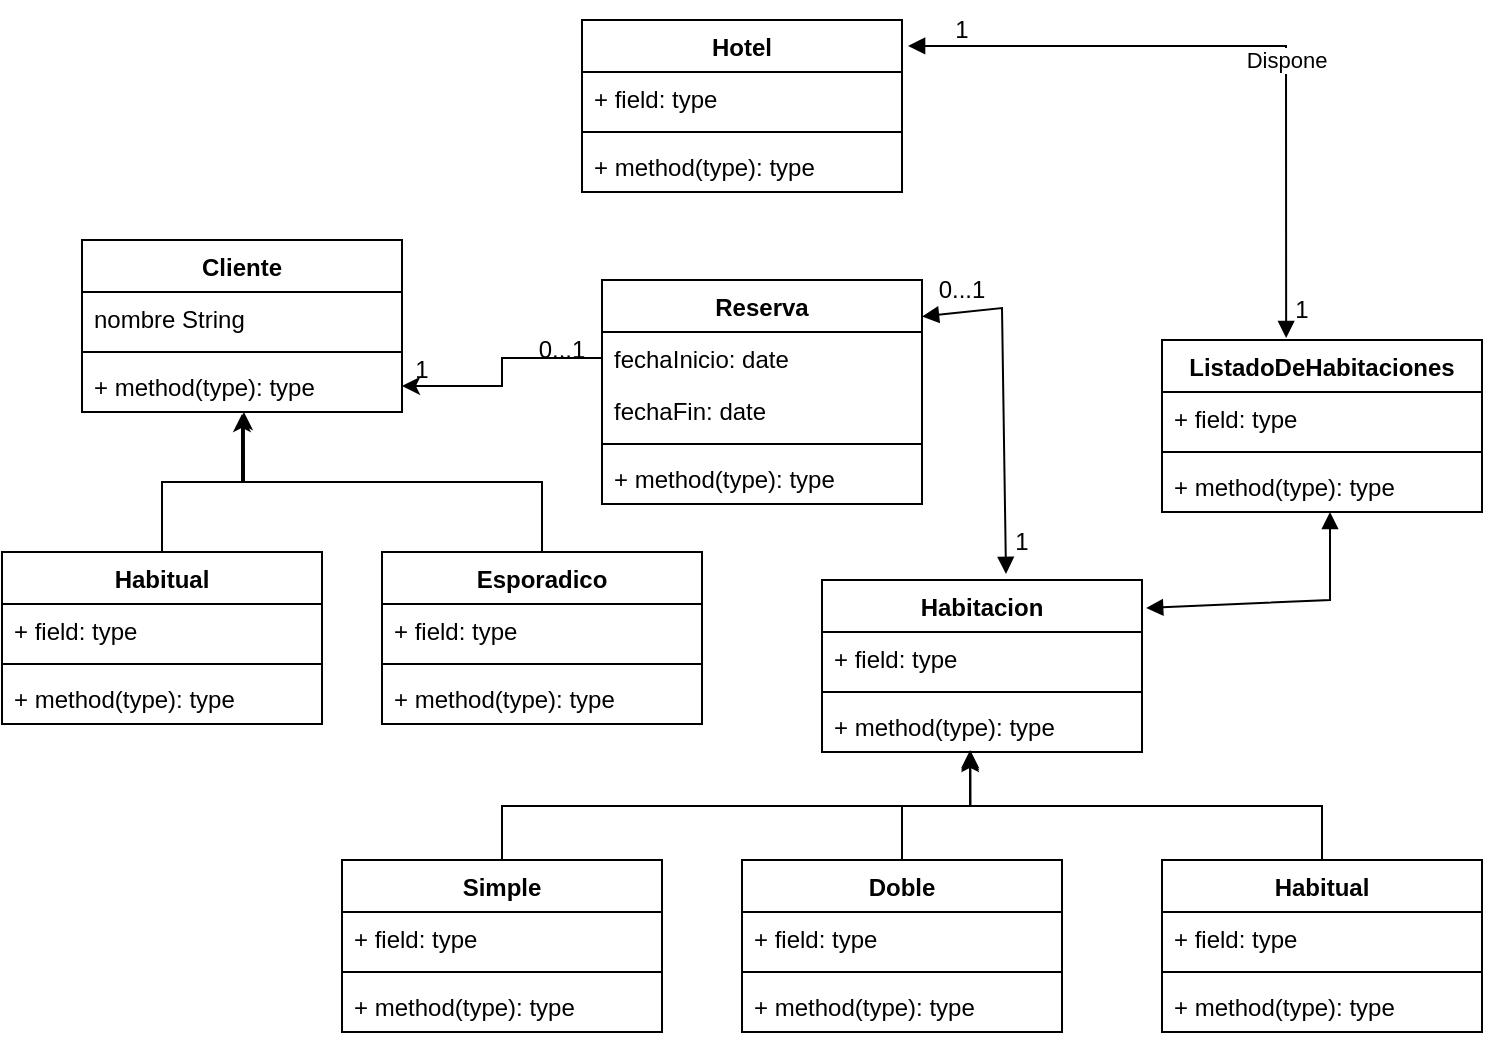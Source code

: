 <mxfile version="21.3.6" type="device">
  <diagram name="Página-1" id="PXZ9EOBNpyIj4M5g90pQ">
    <mxGraphModel dx="880" dy="494" grid="1" gridSize="10" guides="1" tooltips="1" connect="1" arrows="1" fold="1" page="1" pageScale="1" pageWidth="827" pageHeight="1169" math="0" shadow="0">
      <root>
        <mxCell id="0" />
        <mxCell id="1" parent="0" />
        <mxCell id="3iFlQfCLMcWHhTIdTcj2-1" value="Reserva&lt;br&gt;" style="swimlane;fontStyle=1;align=center;verticalAlign=top;childLayout=stackLayout;horizontal=1;startSize=26;horizontalStack=0;resizeParent=1;resizeParentMax=0;resizeLast=0;collapsible=1;marginBottom=0;whiteSpace=wrap;html=1;" vertex="1" parent="1">
          <mxGeometry x="320" y="160" width="160" height="112" as="geometry" />
        </mxCell>
        <mxCell id="3iFlQfCLMcWHhTIdTcj2-2" value="fechaInicio: date" style="text;strokeColor=none;fillColor=none;align=left;verticalAlign=top;spacingLeft=4;spacingRight=4;overflow=hidden;rotatable=0;points=[[0,0.5],[1,0.5]];portConstraint=eastwest;whiteSpace=wrap;html=1;" vertex="1" parent="3iFlQfCLMcWHhTIdTcj2-1">
          <mxGeometry y="26" width="160" height="26" as="geometry" />
        </mxCell>
        <mxCell id="3iFlQfCLMcWHhTIdTcj2-72" value="fechaFin: date" style="text;strokeColor=none;fillColor=none;align=left;verticalAlign=top;spacingLeft=4;spacingRight=4;overflow=hidden;rotatable=0;points=[[0,0.5],[1,0.5]];portConstraint=eastwest;whiteSpace=wrap;html=1;" vertex="1" parent="3iFlQfCLMcWHhTIdTcj2-1">
          <mxGeometry y="52" width="160" height="26" as="geometry" />
        </mxCell>
        <mxCell id="3iFlQfCLMcWHhTIdTcj2-3" value="" style="line;strokeWidth=1;fillColor=none;align=left;verticalAlign=middle;spacingTop=-1;spacingLeft=3;spacingRight=3;rotatable=0;labelPosition=right;points=[];portConstraint=eastwest;strokeColor=inherit;" vertex="1" parent="3iFlQfCLMcWHhTIdTcj2-1">
          <mxGeometry y="78" width="160" height="8" as="geometry" />
        </mxCell>
        <mxCell id="3iFlQfCLMcWHhTIdTcj2-4" value="+ method(type): type" style="text;strokeColor=none;fillColor=none;align=left;verticalAlign=top;spacingLeft=4;spacingRight=4;overflow=hidden;rotatable=0;points=[[0,0.5],[1,0.5]];portConstraint=eastwest;whiteSpace=wrap;html=1;" vertex="1" parent="3iFlQfCLMcWHhTIdTcj2-1">
          <mxGeometry y="86" width="160" height="26" as="geometry" />
        </mxCell>
        <mxCell id="3iFlQfCLMcWHhTIdTcj2-5" value="Habitacion" style="swimlane;fontStyle=1;align=center;verticalAlign=top;childLayout=stackLayout;horizontal=1;startSize=26;horizontalStack=0;resizeParent=1;resizeParentMax=0;resizeLast=0;collapsible=1;marginBottom=0;whiteSpace=wrap;html=1;" vertex="1" parent="1">
          <mxGeometry x="430" y="310" width="160" height="86" as="geometry" />
        </mxCell>
        <mxCell id="3iFlQfCLMcWHhTIdTcj2-6" value="+ field: type" style="text;strokeColor=none;fillColor=none;align=left;verticalAlign=top;spacingLeft=4;spacingRight=4;overflow=hidden;rotatable=0;points=[[0,0.5],[1,0.5]];portConstraint=eastwest;whiteSpace=wrap;html=1;" vertex="1" parent="3iFlQfCLMcWHhTIdTcj2-5">
          <mxGeometry y="26" width="160" height="26" as="geometry" />
        </mxCell>
        <mxCell id="3iFlQfCLMcWHhTIdTcj2-7" value="" style="line;strokeWidth=1;fillColor=none;align=left;verticalAlign=middle;spacingTop=-1;spacingLeft=3;spacingRight=3;rotatable=0;labelPosition=right;points=[];portConstraint=eastwest;strokeColor=inherit;" vertex="1" parent="3iFlQfCLMcWHhTIdTcj2-5">
          <mxGeometry y="52" width="160" height="8" as="geometry" />
        </mxCell>
        <mxCell id="3iFlQfCLMcWHhTIdTcj2-8" value="+ method(type): type" style="text;strokeColor=none;fillColor=none;align=left;verticalAlign=top;spacingLeft=4;spacingRight=4;overflow=hidden;rotatable=0;points=[[0,0.5],[1,0.5]];portConstraint=eastwest;whiteSpace=wrap;html=1;" vertex="1" parent="3iFlQfCLMcWHhTIdTcj2-5">
          <mxGeometry y="60" width="160" height="26" as="geometry" />
        </mxCell>
        <mxCell id="3iFlQfCLMcWHhTIdTcj2-51" style="edgeStyle=orthogonalEdgeStyle;rounded=0;orthogonalLoop=1;jettySize=auto;html=1;entryX=0.506;entryY=1;entryDx=0;entryDy=0;entryPerimeter=0;" edge="1" parent="1" source="3iFlQfCLMcWHhTIdTcj2-9" target="3iFlQfCLMcWHhTIdTcj2-32">
          <mxGeometry relative="1" as="geometry" />
        </mxCell>
        <mxCell id="3iFlQfCLMcWHhTIdTcj2-9" value="Esporadico" style="swimlane;fontStyle=1;align=center;verticalAlign=top;childLayout=stackLayout;horizontal=1;startSize=26;horizontalStack=0;resizeParent=1;resizeParentMax=0;resizeLast=0;collapsible=1;marginBottom=0;whiteSpace=wrap;html=1;" vertex="1" parent="1">
          <mxGeometry x="210" y="296" width="160" height="86" as="geometry" />
        </mxCell>
        <mxCell id="3iFlQfCLMcWHhTIdTcj2-10" value="+ field: type" style="text;strokeColor=none;fillColor=none;align=left;verticalAlign=top;spacingLeft=4;spacingRight=4;overflow=hidden;rotatable=0;points=[[0,0.5],[1,0.5]];portConstraint=eastwest;whiteSpace=wrap;html=1;" vertex="1" parent="3iFlQfCLMcWHhTIdTcj2-9">
          <mxGeometry y="26" width="160" height="26" as="geometry" />
        </mxCell>
        <mxCell id="3iFlQfCLMcWHhTIdTcj2-11" value="" style="line;strokeWidth=1;fillColor=none;align=left;verticalAlign=middle;spacingTop=-1;spacingLeft=3;spacingRight=3;rotatable=0;labelPosition=right;points=[];portConstraint=eastwest;strokeColor=inherit;" vertex="1" parent="3iFlQfCLMcWHhTIdTcj2-9">
          <mxGeometry y="52" width="160" height="8" as="geometry" />
        </mxCell>
        <mxCell id="3iFlQfCLMcWHhTIdTcj2-12" value="+ method(type): type" style="text;strokeColor=none;fillColor=none;align=left;verticalAlign=top;spacingLeft=4;spacingRight=4;overflow=hidden;rotatable=0;points=[[0,0.5],[1,0.5]];portConstraint=eastwest;whiteSpace=wrap;html=1;" vertex="1" parent="3iFlQfCLMcWHhTIdTcj2-9">
          <mxGeometry y="60" width="160" height="26" as="geometry" />
        </mxCell>
        <mxCell id="3iFlQfCLMcWHhTIdTcj2-46" style="edgeStyle=orthogonalEdgeStyle;rounded=0;orthogonalLoop=1;jettySize=auto;html=1;entryX=0.463;entryY=1.038;entryDx=0;entryDy=0;entryPerimeter=0;" edge="1" parent="1" source="3iFlQfCLMcWHhTIdTcj2-13" target="3iFlQfCLMcWHhTIdTcj2-8">
          <mxGeometry relative="1" as="geometry" />
        </mxCell>
        <mxCell id="3iFlQfCLMcWHhTIdTcj2-13" value="Simple" style="swimlane;fontStyle=1;align=center;verticalAlign=top;childLayout=stackLayout;horizontal=1;startSize=26;horizontalStack=0;resizeParent=1;resizeParentMax=0;resizeLast=0;collapsible=1;marginBottom=0;whiteSpace=wrap;html=1;" vertex="1" parent="1">
          <mxGeometry x="190" y="450" width="160" height="86" as="geometry" />
        </mxCell>
        <mxCell id="3iFlQfCLMcWHhTIdTcj2-14" value="+ field: type" style="text;strokeColor=none;fillColor=none;align=left;verticalAlign=top;spacingLeft=4;spacingRight=4;overflow=hidden;rotatable=0;points=[[0,0.5],[1,0.5]];portConstraint=eastwest;whiteSpace=wrap;html=1;" vertex="1" parent="3iFlQfCLMcWHhTIdTcj2-13">
          <mxGeometry y="26" width="160" height="26" as="geometry" />
        </mxCell>
        <mxCell id="3iFlQfCLMcWHhTIdTcj2-15" value="" style="line;strokeWidth=1;fillColor=none;align=left;verticalAlign=middle;spacingTop=-1;spacingLeft=3;spacingRight=3;rotatable=0;labelPosition=right;points=[];portConstraint=eastwest;strokeColor=inherit;" vertex="1" parent="3iFlQfCLMcWHhTIdTcj2-13">
          <mxGeometry y="52" width="160" height="8" as="geometry" />
        </mxCell>
        <mxCell id="3iFlQfCLMcWHhTIdTcj2-16" value="+ method(type): type" style="text;strokeColor=none;fillColor=none;align=left;verticalAlign=top;spacingLeft=4;spacingRight=4;overflow=hidden;rotatable=0;points=[[0,0.5],[1,0.5]];portConstraint=eastwest;whiteSpace=wrap;html=1;" vertex="1" parent="3iFlQfCLMcWHhTIdTcj2-13">
          <mxGeometry y="60" width="160" height="26" as="geometry" />
        </mxCell>
        <mxCell id="3iFlQfCLMcWHhTIdTcj2-47" style="edgeStyle=orthogonalEdgeStyle;rounded=0;orthogonalLoop=1;jettySize=auto;html=1;entryX=0.463;entryY=0.962;entryDx=0;entryDy=0;entryPerimeter=0;" edge="1" parent="1" source="3iFlQfCLMcWHhTIdTcj2-17" target="3iFlQfCLMcWHhTIdTcj2-8">
          <mxGeometry relative="1" as="geometry" />
        </mxCell>
        <mxCell id="3iFlQfCLMcWHhTIdTcj2-17" value="Doble" style="swimlane;fontStyle=1;align=center;verticalAlign=top;childLayout=stackLayout;horizontal=1;startSize=26;horizontalStack=0;resizeParent=1;resizeParentMax=0;resizeLast=0;collapsible=1;marginBottom=0;whiteSpace=wrap;html=1;" vertex="1" parent="1">
          <mxGeometry x="390" y="450" width="160" height="86" as="geometry" />
        </mxCell>
        <mxCell id="3iFlQfCLMcWHhTIdTcj2-18" value="+ field: type" style="text;strokeColor=none;fillColor=none;align=left;verticalAlign=top;spacingLeft=4;spacingRight=4;overflow=hidden;rotatable=0;points=[[0,0.5],[1,0.5]];portConstraint=eastwest;whiteSpace=wrap;html=1;" vertex="1" parent="3iFlQfCLMcWHhTIdTcj2-17">
          <mxGeometry y="26" width="160" height="26" as="geometry" />
        </mxCell>
        <mxCell id="3iFlQfCLMcWHhTIdTcj2-19" value="" style="line;strokeWidth=1;fillColor=none;align=left;verticalAlign=middle;spacingTop=-1;spacingLeft=3;spacingRight=3;rotatable=0;labelPosition=right;points=[];portConstraint=eastwest;strokeColor=inherit;" vertex="1" parent="3iFlQfCLMcWHhTIdTcj2-17">
          <mxGeometry y="52" width="160" height="8" as="geometry" />
        </mxCell>
        <mxCell id="3iFlQfCLMcWHhTIdTcj2-20" value="+ method(type): type" style="text;strokeColor=none;fillColor=none;align=left;verticalAlign=top;spacingLeft=4;spacingRight=4;overflow=hidden;rotatable=0;points=[[0,0.5],[1,0.5]];portConstraint=eastwest;whiteSpace=wrap;html=1;" vertex="1" parent="3iFlQfCLMcWHhTIdTcj2-17">
          <mxGeometry y="60" width="160" height="26" as="geometry" />
        </mxCell>
        <mxCell id="3iFlQfCLMcWHhTIdTcj2-21" value="Hotel&lt;br&gt;&lt;br&gt;" style="swimlane;fontStyle=1;align=center;verticalAlign=top;childLayout=stackLayout;horizontal=1;startSize=26;horizontalStack=0;resizeParent=1;resizeParentMax=0;resizeLast=0;collapsible=1;marginBottom=0;whiteSpace=wrap;html=1;" vertex="1" parent="1">
          <mxGeometry x="310" y="30" width="160" height="86" as="geometry" />
        </mxCell>
        <mxCell id="3iFlQfCLMcWHhTIdTcj2-22" value="+ field: type" style="text;strokeColor=none;fillColor=none;align=left;verticalAlign=top;spacingLeft=4;spacingRight=4;overflow=hidden;rotatable=0;points=[[0,0.5],[1,0.5]];portConstraint=eastwest;whiteSpace=wrap;html=1;" vertex="1" parent="3iFlQfCLMcWHhTIdTcj2-21">
          <mxGeometry y="26" width="160" height="26" as="geometry" />
        </mxCell>
        <mxCell id="3iFlQfCLMcWHhTIdTcj2-23" value="" style="line;strokeWidth=1;fillColor=none;align=left;verticalAlign=middle;spacingTop=-1;spacingLeft=3;spacingRight=3;rotatable=0;labelPosition=right;points=[];portConstraint=eastwest;strokeColor=inherit;" vertex="1" parent="3iFlQfCLMcWHhTIdTcj2-21">
          <mxGeometry y="52" width="160" height="8" as="geometry" />
        </mxCell>
        <mxCell id="3iFlQfCLMcWHhTIdTcj2-24" value="+ method(type): type" style="text;strokeColor=none;fillColor=none;align=left;verticalAlign=top;spacingLeft=4;spacingRight=4;overflow=hidden;rotatable=0;points=[[0,0.5],[1,0.5]];portConstraint=eastwest;whiteSpace=wrap;html=1;" vertex="1" parent="3iFlQfCLMcWHhTIdTcj2-21">
          <mxGeometry y="60" width="160" height="26" as="geometry" />
        </mxCell>
        <mxCell id="3iFlQfCLMcWHhTIdTcj2-29" value="Cliente" style="swimlane;fontStyle=1;align=center;verticalAlign=top;childLayout=stackLayout;horizontal=1;startSize=26;horizontalStack=0;resizeParent=1;resizeParentMax=0;resizeLast=0;collapsible=1;marginBottom=0;whiteSpace=wrap;html=1;" vertex="1" parent="1">
          <mxGeometry x="60" y="140" width="160" height="86" as="geometry" />
        </mxCell>
        <mxCell id="3iFlQfCLMcWHhTIdTcj2-30" value="nombre String" style="text;strokeColor=none;fillColor=none;align=left;verticalAlign=top;spacingLeft=4;spacingRight=4;overflow=hidden;rotatable=0;points=[[0,0.5],[1,0.5]];portConstraint=eastwest;whiteSpace=wrap;html=1;" vertex="1" parent="3iFlQfCLMcWHhTIdTcj2-29">
          <mxGeometry y="26" width="160" height="26" as="geometry" />
        </mxCell>
        <mxCell id="3iFlQfCLMcWHhTIdTcj2-31" value="" style="line;strokeWidth=1;fillColor=none;align=left;verticalAlign=middle;spacingTop=-1;spacingLeft=3;spacingRight=3;rotatable=0;labelPosition=right;points=[];portConstraint=eastwest;strokeColor=inherit;" vertex="1" parent="3iFlQfCLMcWHhTIdTcj2-29">
          <mxGeometry y="52" width="160" height="8" as="geometry" />
        </mxCell>
        <mxCell id="3iFlQfCLMcWHhTIdTcj2-32" value="+ method(type): type" style="text;strokeColor=none;fillColor=none;align=left;verticalAlign=top;spacingLeft=4;spacingRight=4;overflow=hidden;rotatable=0;points=[[0,0.5],[1,0.5]];portConstraint=eastwest;whiteSpace=wrap;html=1;" vertex="1" parent="3iFlQfCLMcWHhTIdTcj2-29">
          <mxGeometry y="60" width="160" height="26" as="geometry" />
        </mxCell>
        <mxCell id="3iFlQfCLMcWHhTIdTcj2-33" value="ListadoDeHabitaciones" style="swimlane;fontStyle=1;align=center;verticalAlign=top;childLayout=stackLayout;horizontal=1;startSize=26;horizontalStack=0;resizeParent=1;resizeParentMax=0;resizeLast=0;collapsible=1;marginBottom=0;whiteSpace=wrap;html=1;" vertex="1" parent="1">
          <mxGeometry x="600" y="190" width="160" height="86" as="geometry" />
        </mxCell>
        <mxCell id="3iFlQfCLMcWHhTIdTcj2-34" value="+ field: type" style="text;strokeColor=none;fillColor=none;align=left;verticalAlign=top;spacingLeft=4;spacingRight=4;overflow=hidden;rotatable=0;points=[[0,0.5],[1,0.5]];portConstraint=eastwest;whiteSpace=wrap;html=1;" vertex="1" parent="3iFlQfCLMcWHhTIdTcj2-33">
          <mxGeometry y="26" width="160" height="26" as="geometry" />
        </mxCell>
        <mxCell id="3iFlQfCLMcWHhTIdTcj2-35" value="" style="line;strokeWidth=1;fillColor=none;align=left;verticalAlign=middle;spacingTop=-1;spacingLeft=3;spacingRight=3;rotatable=0;labelPosition=right;points=[];portConstraint=eastwest;strokeColor=inherit;" vertex="1" parent="3iFlQfCLMcWHhTIdTcj2-33">
          <mxGeometry y="52" width="160" height="8" as="geometry" />
        </mxCell>
        <mxCell id="3iFlQfCLMcWHhTIdTcj2-36" value="+ method(type): type" style="text;strokeColor=none;fillColor=none;align=left;verticalAlign=top;spacingLeft=4;spacingRight=4;overflow=hidden;rotatable=0;points=[[0,0.5],[1,0.5]];portConstraint=eastwest;whiteSpace=wrap;html=1;" vertex="1" parent="3iFlQfCLMcWHhTIdTcj2-33">
          <mxGeometry y="60" width="160" height="26" as="geometry" />
        </mxCell>
        <mxCell id="3iFlQfCLMcWHhTIdTcj2-48" style="edgeStyle=orthogonalEdgeStyle;rounded=0;orthogonalLoop=1;jettySize=auto;html=1;entryX=0.463;entryY=1;entryDx=0;entryDy=0;entryPerimeter=0;" edge="1" parent="1" source="3iFlQfCLMcWHhTIdTcj2-37" target="3iFlQfCLMcWHhTIdTcj2-8">
          <mxGeometry relative="1" as="geometry" />
        </mxCell>
        <mxCell id="3iFlQfCLMcWHhTIdTcj2-37" value="Habitual" style="swimlane;fontStyle=1;align=center;verticalAlign=top;childLayout=stackLayout;horizontal=1;startSize=26;horizontalStack=0;resizeParent=1;resizeParentMax=0;resizeLast=0;collapsible=1;marginBottom=0;whiteSpace=wrap;html=1;" vertex="1" parent="1">
          <mxGeometry x="600" y="450" width="160" height="86" as="geometry" />
        </mxCell>
        <mxCell id="3iFlQfCLMcWHhTIdTcj2-38" value="+ field: type" style="text;strokeColor=none;fillColor=none;align=left;verticalAlign=top;spacingLeft=4;spacingRight=4;overflow=hidden;rotatable=0;points=[[0,0.5],[1,0.5]];portConstraint=eastwest;whiteSpace=wrap;html=1;" vertex="1" parent="3iFlQfCLMcWHhTIdTcj2-37">
          <mxGeometry y="26" width="160" height="26" as="geometry" />
        </mxCell>
        <mxCell id="3iFlQfCLMcWHhTIdTcj2-39" value="" style="line;strokeWidth=1;fillColor=none;align=left;verticalAlign=middle;spacingTop=-1;spacingLeft=3;spacingRight=3;rotatable=0;labelPosition=right;points=[];portConstraint=eastwest;strokeColor=inherit;" vertex="1" parent="3iFlQfCLMcWHhTIdTcj2-37">
          <mxGeometry y="52" width="160" height="8" as="geometry" />
        </mxCell>
        <mxCell id="3iFlQfCLMcWHhTIdTcj2-40" value="+ method(type): type" style="text;strokeColor=none;fillColor=none;align=left;verticalAlign=top;spacingLeft=4;spacingRight=4;overflow=hidden;rotatable=0;points=[[0,0.5],[1,0.5]];portConstraint=eastwest;whiteSpace=wrap;html=1;" vertex="1" parent="3iFlQfCLMcWHhTIdTcj2-37">
          <mxGeometry y="60" width="160" height="26" as="geometry" />
        </mxCell>
        <mxCell id="3iFlQfCLMcWHhTIdTcj2-50" style="edgeStyle=orthogonalEdgeStyle;rounded=0;orthogonalLoop=1;jettySize=auto;html=1;entryX=0.5;entryY=1.038;entryDx=0;entryDy=0;entryPerimeter=0;" edge="1" parent="1" source="3iFlQfCLMcWHhTIdTcj2-41" target="3iFlQfCLMcWHhTIdTcj2-32">
          <mxGeometry relative="1" as="geometry">
            <mxPoint x="180" y="260" as="targetPoint" />
          </mxGeometry>
        </mxCell>
        <mxCell id="3iFlQfCLMcWHhTIdTcj2-41" value="Habitual" style="swimlane;fontStyle=1;align=center;verticalAlign=top;childLayout=stackLayout;horizontal=1;startSize=26;horizontalStack=0;resizeParent=1;resizeParentMax=0;resizeLast=0;collapsible=1;marginBottom=0;whiteSpace=wrap;html=1;" vertex="1" parent="1">
          <mxGeometry x="20" y="296" width="160" height="86" as="geometry" />
        </mxCell>
        <mxCell id="3iFlQfCLMcWHhTIdTcj2-42" value="+ field: type" style="text;strokeColor=none;fillColor=none;align=left;verticalAlign=top;spacingLeft=4;spacingRight=4;overflow=hidden;rotatable=0;points=[[0,0.5],[1,0.5]];portConstraint=eastwest;whiteSpace=wrap;html=1;" vertex="1" parent="3iFlQfCLMcWHhTIdTcj2-41">
          <mxGeometry y="26" width="160" height="26" as="geometry" />
        </mxCell>
        <mxCell id="3iFlQfCLMcWHhTIdTcj2-43" value="" style="line;strokeWidth=1;fillColor=none;align=left;verticalAlign=middle;spacingTop=-1;spacingLeft=3;spacingRight=3;rotatable=0;labelPosition=right;points=[];portConstraint=eastwest;strokeColor=inherit;" vertex="1" parent="3iFlQfCLMcWHhTIdTcj2-41">
          <mxGeometry y="52" width="160" height="8" as="geometry" />
        </mxCell>
        <mxCell id="3iFlQfCLMcWHhTIdTcj2-44" value="+ method(type): type" style="text;strokeColor=none;fillColor=none;align=left;verticalAlign=top;spacingLeft=4;spacingRight=4;overflow=hidden;rotatable=0;points=[[0,0.5],[1,0.5]];portConstraint=eastwest;whiteSpace=wrap;html=1;" vertex="1" parent="3iFlQfCLMcWHhTIdTcj2-41">
          <mxGeometry y="60" width="160" height="26" as="geometry" />
        </mxCell>
        <mxCell id="3iFlQfCLMcWHhTIdTcj2-56" value="" style="edgeStyle=orthogonalEdgeStyle;rounded=0;orthogonalLoop=1;jettySize=auto;html=1;" edge="1" parent="1" source="3iFlQfCLMcWHhTIdTcj2-2" target="3iFlQfCLMcWHhTIdTcj2-32">
          <mxGeometry relative="1" as="geometry" />
        </mxCell>
        <mxCell id="3iFlQfCLMcWHhTIdTcj2-57" value="Dispone" style="endArrow=block;startArrow=block;endFill=1;startFill=1;html=1;rounded=0;entryX=0.388;entryY=-0.012;entryDx=0;entryDy=0;entryPerimeter=0;exitX=1.019;exitY=0.151;exitDx=0;exitDy=0;exitPerimeter=0;" edge="1" parent="1" source="3iFlQfCLMcWHhTIdTcj2-21" target="3iFlQfCLMcWHhTIdTcj2-33">
          <mxGeometry x="0.17" width="160" relative="1" as="geometry">
            <mxPoint x="520" y="90" as="sourcePoint" />
            <mxPoint x="680" y="90" as="targetPoint" />
            <Array as="points">
              <mxPoint x="662" y="43" />
            </Array>
            <mxPoint as="offset" />
          </mxGeometry>
        </mxCell>
        <mxCell id="3iFlQfCLMcWHhTIdTcj2-62" value="" style="endArrow=block;startArrow=block;endFill=1;startFill=1;html=1;rounded=0;entryX=0.525;entryY=1;entryDx=0;entryDy=0;entryPerimeter=0;exitX=1.013;exitY=0.163;exitDx=0;exitDy=0;exitPerimeter=0;" edge="1" parent="1" source="3iFlQfCLMcWHhTIdTcj2-5" target="3iFlQfCLMcWHhTIdTcj2-36">
          <mxGeometry width="160" relative="1" as="geometry">
            <mxPoint x="590" y="352.5" as="sourcePoint" />
            <mxPoint x="750" y="352.5" as="targetPoint" />
            <Array as="points">
              <mxPoint x="684" y="320" />
            </Array>
          </mxGeometry>
        </mxCell>
        <mxCell id="3iFlQfCLMcWHhTIdTcj2-63" value="" style="endArrow=block;startArrow=block;endFill=1;startFill=1;html=1;rounded=0;entryX=1;entryY=0.163;entryDx=0;entryDy=0;entryPerimeter=0;exitX=0.575;exitY=-0.035;exitDx=0;exitDy=0;exitPerimeter=0;" edge="1" parent="1" source="3iFlQfCLMcWHhTIdTcj2-5" target="3iFlQfCLMcWHhTIdTcj2-1">
          <mxGeometry width="160" relative="1" as="geometry">
            <mxPoint x="440" y="276" as="sourcePoint" />
            <mxPoint x="600" y="276" as="targetPoint" />
            <Array as="points">
              <mxPoint x="520" y="174" />
            </Array>
          </mxGeometry>
        </mxCell>
        <mxCell id="3iFlQfCLMcWHhTIdTcj2-64" value="1" style="text;html=1;strokeColor=none;fillColor=none;align=center;verticalAlign=middle;whiteSpace=wrap;rounded=0;" vertex="1" parent="1">
          <mxGeometry x="200" y="190" width="60" height="30" as="geometry" />
        </mxCell>
        <mxCell id="3iFlQfCLMcWHhTIdTcj2-65" value="0...1" style="text;html=1;strokeColor=none;fillColor=none;align=center;verticalAlign=middle;whiteSpace=wrap;rounded=0;" vertex="1" parent="1">
          <mxGeometry x="270" y="180" width="60" height="30" as="geometry" />
        </mxCell>
        <mxCell id="3iFlQfCLMcWHhTIdTcj2-67" value="0...1" style="text;html=1;strokeColor=none;fillColor=none;align=center;verticalAlign=middle;whiteSpace=wrap;rounded=0;" vertex="1" parent="1">
          <mxGeometry x="470" y="150" width="60" height="30" as="geometry" />
        </mxCell>
        <mxCell id="3iFlQfCLMcWHhTIdTcj2-68" value="1" style="text;html=1;strokeColor=none;fillColor=none;align=center;verticalAlign=middle;whiteSpace=wrap;rounded=0;" vertex="1" parent="1">
          <mxGeometry x="500" y="276" width="60" height="30" as="geometry" />
        </mxCell>
        <mxCell id="3iFlQfCLMcWHhTIdTcj2-69" value="1" style="text;html=1;strokeColor=none;fillColor=none;align=center;verticalAlign=middle;whiteSpace=wrap;rounded=0;" vertex="1" parent="1">
          <mxGeometry x="470" y="20" width="60" height="30" as="geometry" />
        </mxCell>
        <mxCell id="3iFlQfCLMcWHhTIdTcj2-70" value="1" style="text;html=1;strokeColor=none;fillColor=none;align=center;verticalAlign=middle;whiteSpace=wrap;rounded=0;" vertex="1" parent="1">
          <mxGeometry x="640" y="160" width="60" height="30" as="geometry" />
        </mxCell>
      </root>
    </mxGraphModel>
  </diagram>
</mxfile>
